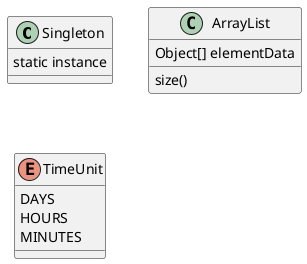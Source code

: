 @startuml
'https://plantuml.com/class-diagram

class Singleton {
static instance
}

class ArrayList {
Object[] elementData
size()
}

enum TimeUnit {
DAYS
HOURS
MINUTES
}

@enduml